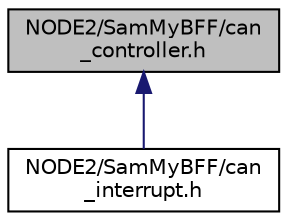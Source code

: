 digraph "NODE2/SamMyBFF/can_controller.h"
{
 // LATEX_PDF_SIZE
  edge [fontname="Helvetica",fontsize="10",labelfontname="Helvetica",labelfontsize="10"];
  node [fontname="Helvetica",fontsize="10",shape=record];
  Node1 [label="NODE2/SamMyBFF/can\l_controller.h",height=0.2,width=0.4,color="black", fillcolor="grey75", style="filled", fontcolor="black",tooltip="CAN controller on NODE2."];
  Node1 -> Node2 [dir="back",color="midnightblue",fontsize="10",style="solid",fontname="Helvetica"];
  Node2 [label="NODE2/SamMyBFF/can\l_interrupt.h",height=0.2,width=0.4,color="black", fillcolor="white", style="filled",URL="$can__interrupt_8h_source.html",tooltip=" "];
}
